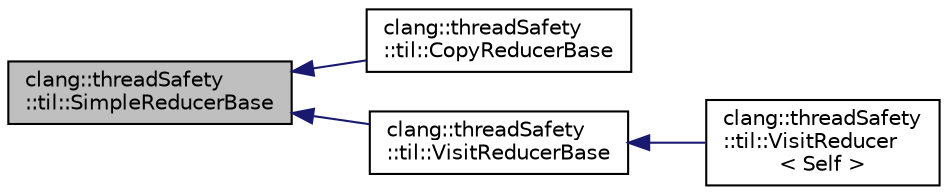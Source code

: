 digraph "clang::threadSafety::til::SimpleReducerBase"
{
 // LATEX_PDF_SIZE
  bgcolor="transparent";
  edge [fontname="Helvetica",fontsize="10",labelfontname="Helvetica",labelfontsize="10"];
  node [fontname="Helvetica",fontsize="10",shape=record];
  rankdir="LR";
  Node1 [label="clang::threadSafety\l::til::SimpleReducerBase",height=0.2,width=0.4,color="black", fillcolor="grey75", style="filled", fontcolor="black",tooltip=" "];
  Node1 -> Node2 [dir="back",color="midnightblue",fontsize="10",style="solid",fontname="Helvetica"];
  Node2 [label="clang::threadSafety\l::til::CopyReducerBase",height=0.2,width=0.4,color="black",URL="$classclang_1_1threadSafety_1_1til_1_1CopyReducerBase.html",tooltip=" "];
  Node1 -> Node3 [dir="back",color="midnightblue",fontsize="10",style="solid",fontname="Helvetica"];
  Node3 [label="clang::threadSafety\l::til::VisitReducerBase",height=0.2,width=0.4,color="black",URL="$classclang_1_1threadSafety_1_1til_1_1VisitReducerBase.html",tooltip=" "];
  Node3 -> Node4 [dir="back",color="midnightblue",fontsize="10",style="solid",fontname="Helvetica"];
  Node4 [label="clang::threadSafety\l::til::VisitReducer\l\< Self \>",height=0.2,width=0.4,color="black",URL="$classclang_1_1threadSafety_1_1til_1_1VisitReducer.html",tooltip=" "];
}
